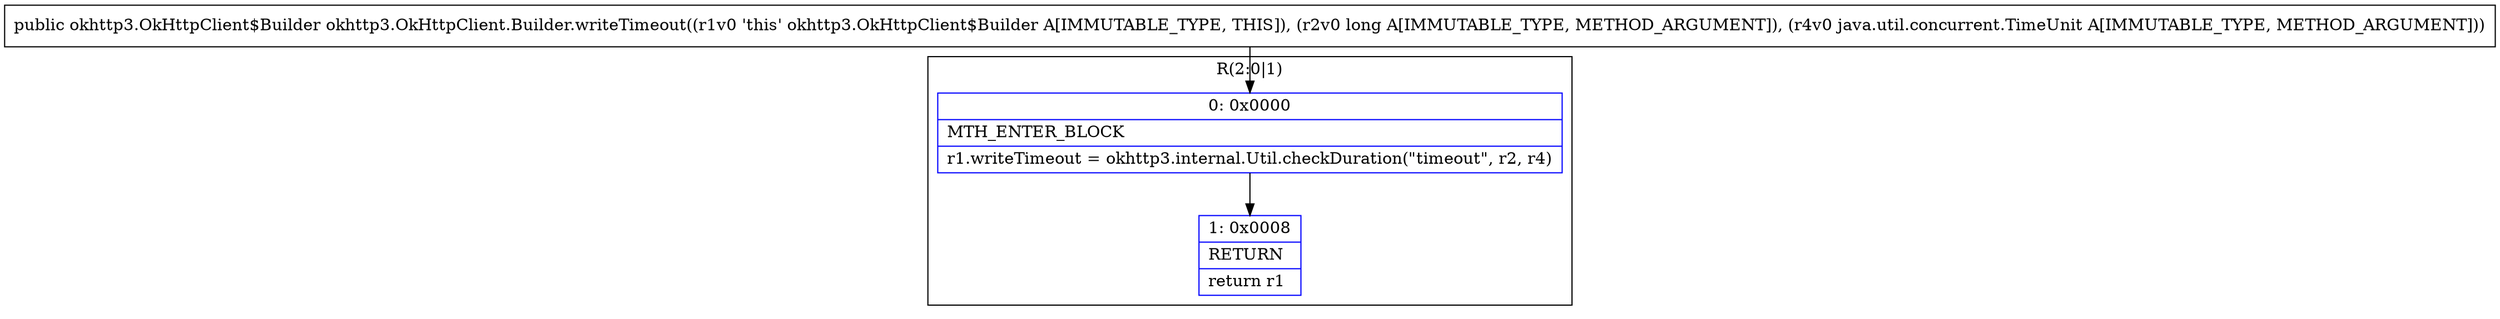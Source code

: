 digraph "CFG forokhttp3.OkHttpClient.Builder.writeTimeout(JLjava\/util\/concurrent\/TimeUnit;)Lokhttp3\/OkHttpClient$Builder;" {
subgraph cluster_Region_1076263583 {
label = "R(2:0|1)";
node [shape=record,color=blue];
Node_0 [shape=record,label="{0\:\ 0x0000|MTH_ENTER_BLOCK\l|r1.writeTimeout = okhttp3.internal.Util.checkDuration(\"timeout\", r2, r4)\l}"];
Node_1 [shape=record,label="{1\:\ 0x0008|RETURN\l|return r1\l}"];
}
MethodNode[shape=record,label="{public okhttp3.OkHttpClient$Builder okhttp3.OkHttpClient.Builder.writeTimeout((r1v0 'this' okhttp3.OkHttpClient$Builder A[IMMUTABLE_TYPE, THIS]), (r2v0 long A[IMMUTABLE_TYPE, METHOD_ARGUMENT]), (r4v0 java.util.concurrent.TimeUnit A[IMMUTABLE_TYPE, METHOD_ARGUMENT])) }"];
MethodNode -> Node_0;
Node_0 -> Node_1;
}

